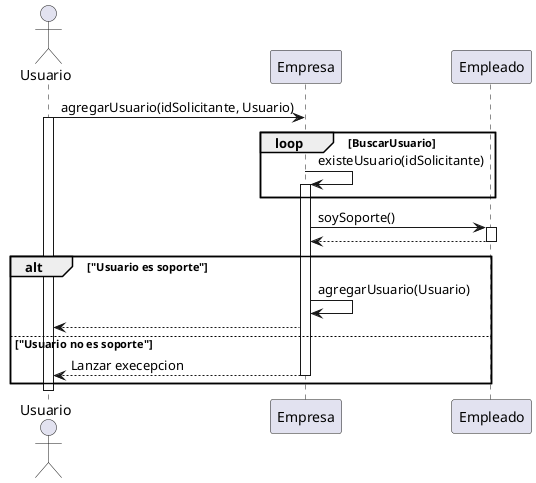 @startuml
    Actor Usuario
    Usuario -> Empresa: agregarUsuario(idSolicitante, Usuario)
    Activate Usuario
    
    loop BuscarUsuario
    Empresa -> Empresa: existeUsuario(idSolicitante)
    Activate Empresa
    end BuscarUsuario
    Empresa -> Empleado: soySoporte()
    Activate Empleado
    Empleado --> Empresa
    Deactivate Empleado
    alt "Usuario es soporte"
        Empresa -> Empresa: agregarUsuario(Usuario)
        Empresa --> Usuario
    else "Usuario no es soporte"
        Empresa --> Usuario: Lanzar execepcion
    Deactivate Empresa
    end "Usuario Existe"
    Deactivate Usuario

@enduml